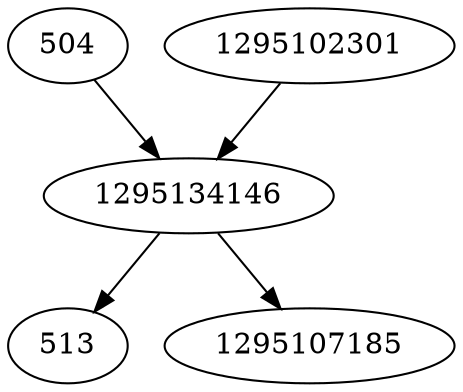 strict digraph  {
513;
1295134146;
1295107185;
504;
1295102301;
1295134146 -> 1295107185;
1295134146 -> 513;
504 -> 1295134146;
1295102301 -> 1295134146;
}

